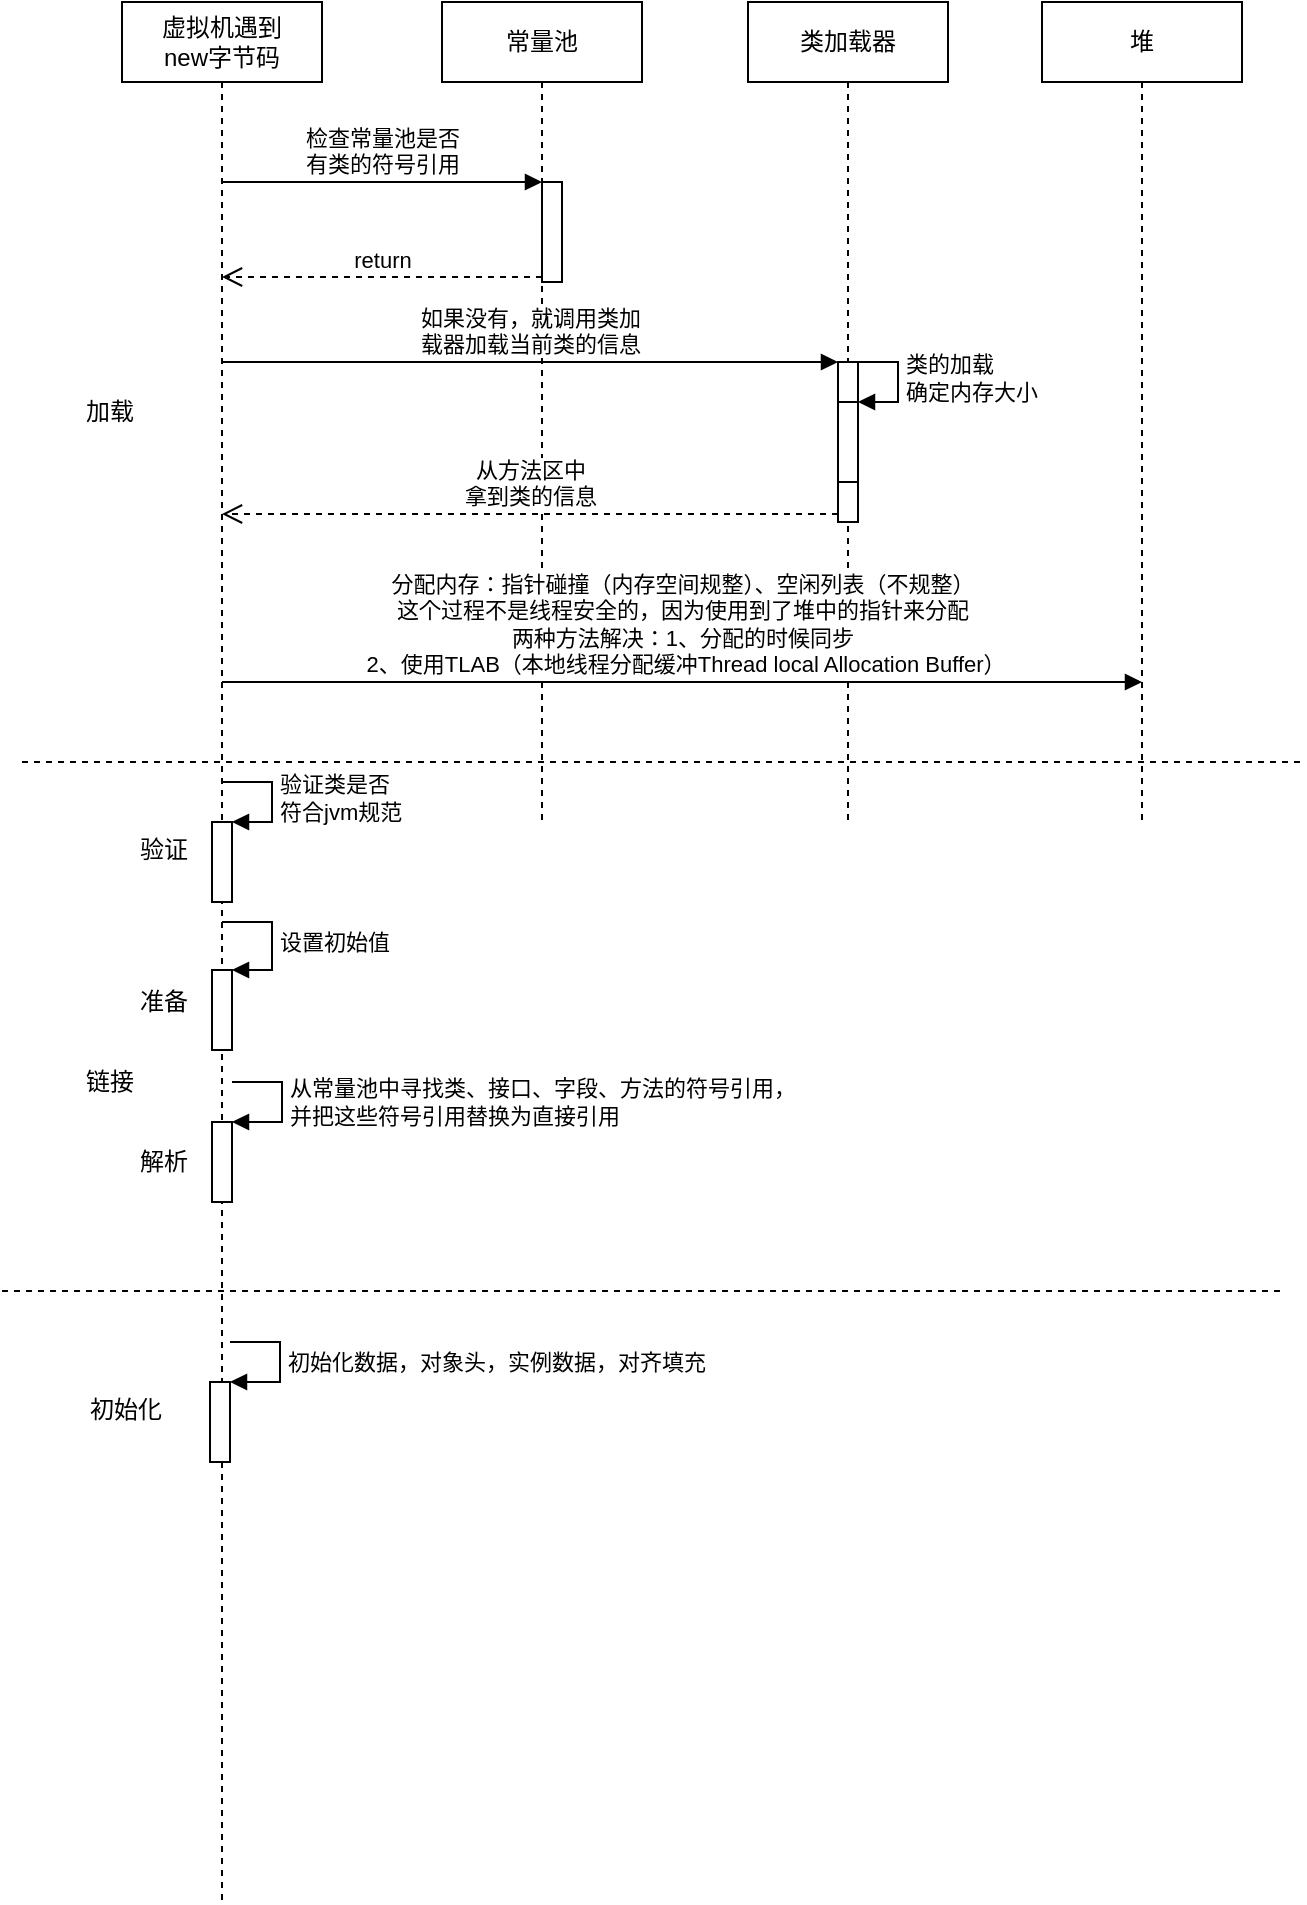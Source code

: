 <mxfile version="12.2.0" type="github" pages="1">
  <diagram id="ufODuIkPPXWT2OfJ0Gxm" name="第 1 页">
    <mxGraphModel dx="772" dy="473" grid="1" gridSize="10" guides="1" tooltips="1" connect="1" arrows="1" fold="1" page="1" pageScale="1" pageWidth="827" pageHeight="1169" math="0" shadow="0">
      <root>
        <mxCell id="0"/>
        <mxCell id="1" parent="0"/>
        <mxCell id="QwkURMbwjHm8o1MRPlY3-10" value="&lt;span style=&quot;white-space: nowrap&quot;&gt;虚拟机遇到&lt;/span&gt;&lt;br style=&quot;white-space: nowrap&quot;&gt;&lt;span style=&quot;white-space: nowrap&quot;&gt;new字节码&lt;/span&gt;" style="shape=umlLifeline;perimeter=lifelinePerimeter;whiteSpace=wrap;html=1;container=1;collapsible=0;recursiveResize=0;outlineConnect=0;" parent="1" vertex="1">
          <mxGeometry x="100" y="150" width="100" height="950" as="geometry"/>
        </mxCell>
        <mxCell id="QwkURMbwjHm8o1MRPlY3-32" value="" style="html=1;points=[];perimeter=orthogonalPerimeter;" parent="QwkURMbwjHm8o1MRPlY3-10" vertex="1">
          <mxGeometry x="45" y="484" width="10" height="40" as="geometry"/>
        </mxCell>
        <mxCell id="QwkURMbwjHm8o1MRPlY3-33" value="设置初始值" style="edgeStyle=orthogonalEdgeStyle;html=1;align=left;spacingLeft=2;endArrow=block;rounded=0;entryX=1;entryY=0;" parent="QwkURMbwjHm8o1MRPlY3-10" target="QwkURMbwjHm8o1MRPlY3-32" edge="1">
          <mxGeometry relative="1" as="geometry">
            <mxPoint x="50" y="460" as="sourcePoint"/>
            <Array as="points">
              <mxPoint x="75" y="460"/>
            </Array>
          </mxGeometry>
        </mxCell>
        <mxCell id="QwkURMbwjHm8o1MRPlY3-35" value="" style="html=1;points=[];perimeter=orthogonalPerimeter;" parent="QwkURMbwjHm8o1MRPlY3-10" vertex="1">
          <mxGeometry x="45" y="560" width="10" height="40" as="geometry"/>
        </mxCell>
        <mxCell id="w7mTnO-IefMa6i2QqL2Q-1" value="" style="html=1;points=[];perimeter=orthogonalPerimeter;" vertex="1" parent="QwkURMbwjHm8o1MRPlY3-10">
          <mxGeometry x="45" y="410" width="10" height="40" as="geometry"/>
        </mxCell>
        <mxCell id="w7mTnO-IefMa6i2QqL2Q-2" value="验证类是否&lt;br&gt;符合jvm规范" style="edgeStyle=orthogonalEdgeStyle;html=1;align=left;spacingLeft=2;endArrow=block;rounded=0;entryX=1;entryY=0;" edge="1" target="w7mTnO-IefMa6i2QqL2Q-1" parent="QwkURMbwjHm8o1MRPlY3-10">
          <mxGeometry relative="1" as="geometry">
            <mxPoint x="50" y="390" as="sourcePoint"/>
            <Array as="points">
              <mxPoint x="75" y="390"/>
            </Array>
          </mxGeometry>
        </mxCell>
        <mxCell id="QwkURMbwjHm8o1MRPlY3-12" value="常量池" style="shape=umlLifeline;perimeter=lifelinePerimeter;whiteSpace=wrap;html=1;container=1;collapsible=0;recursiveResize=0;outlineConnect=0;" parent="1" vertex="1">
          <mxGeometry x="260" y="150" width="100" height="410" as="geometry"/>
        </mxCell>
        <mxCell id="QwkURMbwjHm8o1MRPlY3-14" value="" style="html=1;points=[];perimeter=orthogonalPerimeter;" parent="QwkURMbwjHm8o1MRPlY3-12" vertex="1">
          <mxGeometry x="50" y="90" width="10" height="50" as="geometry"/>
        </mxCell>
        <mxCell id="QwkURMbwjHm8o1MRPlY3-15" value="检查常量池是否&lt;br&gt;有类的符号引用" style="html=1;verticalAlign=bottom;endArrow=block;entryX=0;entryY=0;" parent="1" source="QwkURMbwjHm8o1MRPlY3-10" target="QwkURMbwjHm8o1MRPlY3-14" edge="1">
          <mxGeometry relative="1" as="geometry">
            <mxPoint x="240" y="240" as="sourcePoint"/>
          </mxGeometry>
        </mxCell>
        <mxCell id="QwkURMbwjHm8o1MRPlY3-16" value="return" style="html=1;verticalAlign=bottom;endArrow=open;dashed=1;endSize=8;exitX=0;exitY=0.95;" parent="1" source="QwkURMbwjHm8o1MRPlY3-14" target="QwkURMbwjHm8o1MRPlY3-10" edge="1">
          <mxGeometry relative="1" as="geometry">
            <mxPoint x="240" y="316" as="targetPoint"/>
          </mxGeometry>
        </mxCell>
        <mxCell id="QwkURMbwjHm8o1MRPlY3-17" value="类加载器" style="shape=umlLifeline;perimeter=lifelinePerimeter;whiteSpace=wrap;html=1;container=1;collapsible=0;recursiveResize=0;outlineConnect=0;" parent="1" vertex="1">
          <mxGeometry x="413" y="150" width="100" height="410" as="geometry"/>
        </mxCell>
        <mxCell id="QwkURMbwjHm8o1MRPlY3-18" value="" style="html=1;points=[];perimeter=orthogonalPerimeter;" parent="QwkURMbwjHm8o1MRPlY3-17" vertex="1">
          <mxGeometry x="45" y="180" width="10" height="80" as="geometry"/>
        </mxCell>
        <mxCell id="QwkURMbwjHm8o1MRPlY3-23" value="" style="html=1;points=[];perimeter=orthogonalPerimeter;" parent="QwkURMbwjHm8o1MRPlY3-17" vertex="1">
          <mxGeometry x="45" y="200" width="10" height="40" as="geometry"/>
        </mxCell>
        <mxCell id="QwkURMbwjHm8o1MRPlY3-24" value="类的加载&lt;br&gt;确定内存大小" style="edgeStyle=orthogonalEdgeStyle;html=1;align=left;spacingLeft=2;endArrow=block;rounded=0;entryX=1;entryY=0;" parent="QwkURMbwjHm8o1MRPlY3-17" target="QwkURMbwjHm8o1MRPlY3-23" edge="1">
          <mxGeometry relative="1" as="geometry">
            <mxPoint x="50" y="180" as="sourcePoint"/>
            <Array as="points">
              <mxPoint x="75" y="180"/>
            </Array>
          </mxGeometry>
        </mxCell>
        <mxCell id="QwkURMbwjHm8o1MRPlY3-19" value="如果没有，就调用类加&lt;br&gt;载器加载当前类的信息" style="html=1;verticalAlign=bottom;endArrow=block;entryX=0;entryY=0;" parent="1" source="QwkURMbwjHm8o1MRPlY3-10" target="QwkURMbwjHm8o1MRPlY3-18" edge="1">
          <mxGeometry relative="1" as="geometry">
            <mxPoint x="383" y="300" as="sourcePoint"/>
          </mxGeometry>
        </mxCell>
        <mxCell id="QwkURMbwjHm8o1MRPlY3-20" value="从方法区中&lt;br&gt;拿到类的信息" style="html=1;verticalAlign=bottom;endArrow=open;dashed=1;endSize=8;exitX=0;exitY=0.95;" parent="1" source="QwkURMbwjHm8o1MRPlY3-18" target="QwkURMbwjHm8o1MRPlY3-10" edge="1">
          <mxGeometry relative="1" as="geometry">
            <mxPoint x="383" y="376" as="targetPoint"/>
          </mxGeometry>
        </mxCell>
        <mxCell id="QwkURMbwjHm8o1MRPlY3-25" value="堆" style="shape=umlLifeline;perimeter=lifelinePerimeter;whiteSpace=wrap;html=1;container=1;collapsible=0;recursiveResize=0;outlineConnect=0;" parent="1" vertex="1">
          <mxGeometry x="560" y="150" width="100" height="410" as="geometry"/>
        </mxCell>
        <mxCell id="QwkURMbwjHm8o1MRPlY3-31" value="分配内存：指针碰撞（内存空间规整）、空闲列表（不规整）&lt;br&gt;这个过程不是线程安全的，因为使用到了堆中的指针来分配&lt;br&gt;两种方法解决：1、分配的时候同步&lt;br&gt;&amp;nbsp;2、使用TLAB（本地线程分配缓冲Thread local Allocation Buffer）" style="html=1;verticalAlign=bottom;endArrow=block;" parent="1" source="QwkURMbwjHm8o1MRPlY3-10" edge="1">
          <mxGeometry width="80" relative="1" as="geometry">
            <mxPoint x="100" y="580" as="sourcePoint"/>
            <mxPoint x="610" y="490" as="targetPoint"/>
            <Array as="points">
              <mxPoint x="220" y="490"/>
            </Array>
          </mxGeometry>
        </mxCell>
        <mxCell id="QwkURMbwjHm8o1MRPlY3-36" value="从常量池中寻找类、接口、字段、方法的符号引用，&lt;br&gt;并把这些符号引用替换为直接引用" style="edgeStyle=orthogonalEdgeStyle;html=1;align=left;spacingLeft=2;endArrow=block;rounded=0;entryX=1;entryY=0;" parent="1" target="QwkURMbwjHm8o1MRPlY3-35" edge="1">
          <mxGeometry relative="1" as="geometry">
            <mxPoint x="155" y="690" as="sourcePoint"/>
            <Array as="points">
              <mxPoint x="180" y="690"/>
            </Array>
          </mxGeometry>
        </mxCell>
        <mxCell id="w7mTnO-IefMa6i2QqL2Q-3" value="" style="endArrow=none;dashed=1;html=1;" edge="1" parent="1">
          <mxGeometry width="50" height="50" relative="1" as="geometry">
            <mxPoint x="50" y="530" as="sourcePoint"/>
            <mxPoint x="690" y="530" as="targetPoint"/>
          </mxGeometry>
        </mxCell>
        <mxCell id="w7mTnO-IefMa6i2QqL2Q-4" value="加载" style="text;html=1;resizable=0;points=[];autosize=1;align=left;verticalAlign=top;spacingTop=-4;" vertex="1" parent="1">
          <mxGeometry x="80" y="345" width="40" height="20" as="geometry"/>
        </mxCell>
        <mxCell id="w7mTnO-IefMa6i2QqL2Q-5" value="链接" style="text;html=1;resizable=0;points=[];autosize=1;align=left;verticalAlign=top;spacingTop=-4;" vertex="1" parent="1">
          <mxGeometry x="80" y="680" width="40" height="20" as="geometry"/>
        </mxCell>
        <mxCell id="w7mTnO-IefMa6i2QqL2Q-6" value="" style="endArrow=none;dashed=1;html=1;" edge="1" parent="1">
          <mxGeometry width="50" height="50" relative="1" as="geometry">
            <mxPoint x="40" y="794.5" as="sourcePoint"/>
            <mxPoint x="680" y="794.5" as="targetPoint"/>
          </mxGeometry>
        </mxCell>
        <mxCell id="w7mTnO-IefMa6i2QqL2Q-7" value="初始化" style="text;html=1;resizable=0;points=[];autosize=1;align=left;verticalAlign=top;spacingTop=-4;" vertex="1" parent="1">
          <mxGeometry x="82" y="844" width="50" height="20" as="geometry"/>
        </mxCell>
        <mxCell id="w7mTnO-IefMa6i2QqL2Q-8" value="验证" style="text;html=1;resizable=0;points=[];autosize=1;align=left;verticalAlign=top;spacingTop=-4;" vertex="1" parent="1">
          <mxGeometry x="107" y="564" width="40" height="20" as="geometry"/>
        </mxCell>
        <mxCell id="w7mTnO-IefMa6i2QqL2Q-9" value="准备" style="text;html=1;resizable=0;points=[];autosize=1;align=left;verticalAlign=top;spacingTop=-4;" vertex="1" parent="1">
          <mxGeometry x="107" y="640" width="40" height="20" as="geometry"/>
        </mxCell>
        <mxCell id="w7mTnO-IefMa6i2QqL2Q-10" value="解析" style="text;html=1;resizable=0;points=[];autosize=1;align=left;verticalAlign=top;spacingTop=-4;" vertex="1" parent="1">
          <mxGeometry x="107" y="720" width="40" height="20" as="geometry"/>
        </mxCell>
        <mxCell id="w7mTnO-IefMa6i2QqL2Q-11" value="" style="html=1;points=[];perimeter=orthogonalPerimeter;" vertex="1" parent="1">
          <mxGeometry x="144" y="840" width="10" height="40" as="geometry"/>
        </mxCell>
        <mxCell id="w7mTnO-IefMa6i2QqL2Q-12" value="初始化数据，对象头，实例数据，对齐填充" style="edgeStyle=orthogonalEdgeStyle;html=1;align=left;spacingLeft=2;endArrow=block;rounded=0;entryX=1;entryY=0;" edge="1" parent="1" target="w7mTnO-IefMa6i2QqL2Q-11">
          <mxGeometry relative="1" as="geometry">
            <mxPoint x="154" y="820" as="sourcePoint"/>
            <Array as="points">
              <mxPoint x="179" y="820"/>
            </Array>
          </mxGeometry>
        </mxCell>
      </root>
    </mxGraphModel>
  </diagram>
</mxfile>
